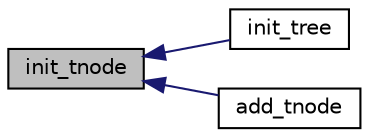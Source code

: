 digraph "init_tnode"
{
  edge [fontname="Helvetica",fontsize="10",labelfontname="Helvetica",labelfontsize="10"];
  node [fontname="Helvetica",fontsize="10",shape=record];
  rankdir="LR";
  Node1 [label="init_tnode",height=0.2,width=0.4,color="black", fillcolor="grey75", style="filled", fontcolor="black"];
  Node1 -> Node2 [dir="back",color="midnightblue",fontsize="10",style="solid",fontname="Helvetica"];
  Node2 [label="init_tree",height=0.2,width=0.4,color="black", fillcolor="white", style="filled",URL="$dk__tree_8h.html#a17447454787f220fa813c211f7a9eedd"];
  Node1 -> Node3 [dir="back",color="midnightblue",fontsize="10",style="solid",fontname="Helvetica"];
  Node3 [label="add_tnode",height=0.2,width=0.4,color="black", fillcolor="white", style="filled",URL="$dk__tree_8h.html#acaec7c2d143007a2e9bdd3b9f7def467"];
}
